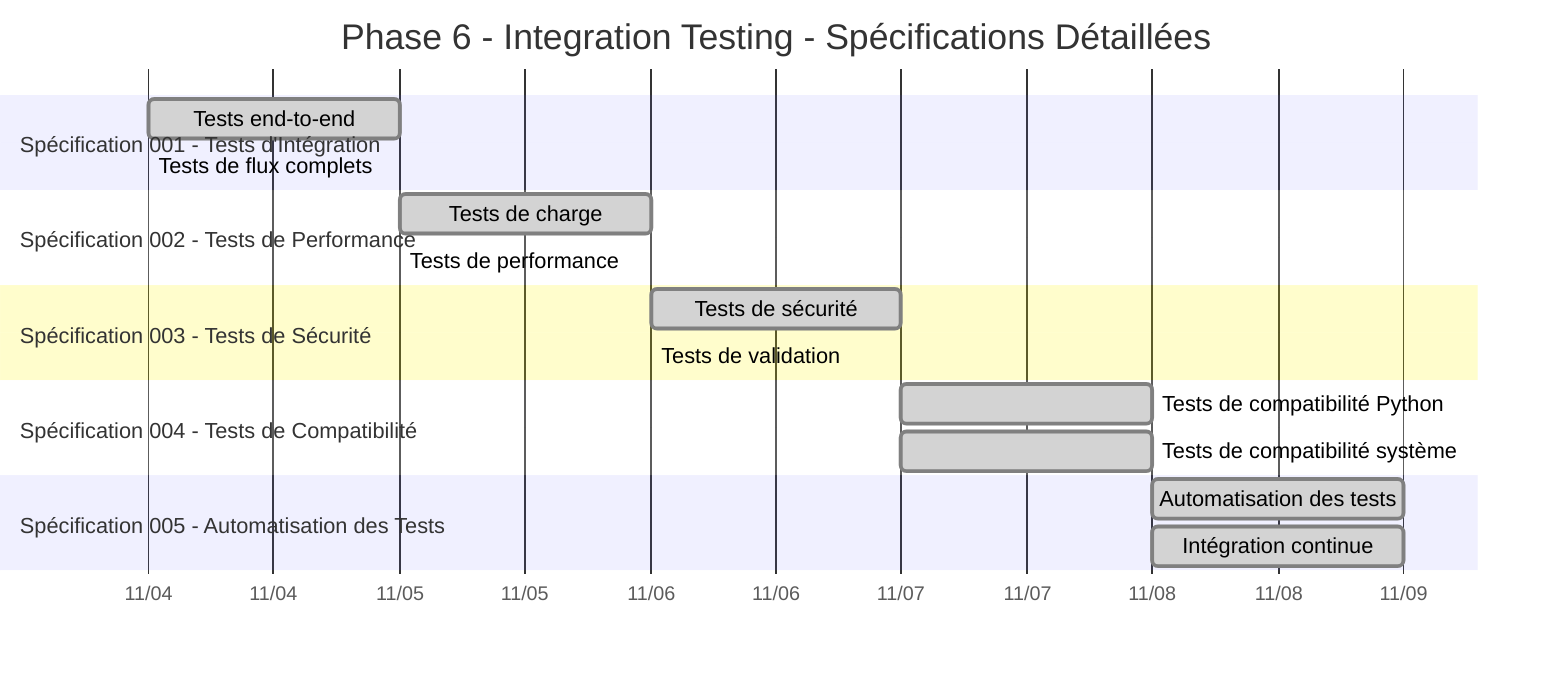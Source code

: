 gantt
    title Phase 6 - Integration Testing - Spécifications Détaillées
    dateFormat  YYYY-MM-DD
    axisFormat  %m/%d

    section Spécification 001 - Tests d'Intégration
    Tests end-to-end                          :done, s001-1, 2025-11-04, 0.6d
    Tests de flux complets                    :done, s001-2, 2025-11-04, 0.4d

    section Spécification 002 - Tests de Performance
    Tests de charge                           :done, s002-1, 2025-11-05, 0.6d
    Tests de performance                      :done, s002-2, 2025-11-05, 0.4d

    section Spécification 003 - Tests de Sécurité
    Tests de sécurité                         :done, s003-1, 2025-11-06, 0.6d
    Tests de validation                       :done, s003-2, 2025-11-06, 0.4d

    section Spécification 004 - Tests de Compatibilité
    Tests de compatibilité Python             :done, s004-1, 2025-11-07, 0.5d
    Tests de compatibilité système            :done, s004-2, 2025-11-07, 0.5d

    section Spécification 005 - Automatisation des Tests
    Automatisation des tests                  :done, s005-1, 2025-11-08, 0.5d
    Intégration continue                      :done, s005-2, 2025-11-08, 0.5d